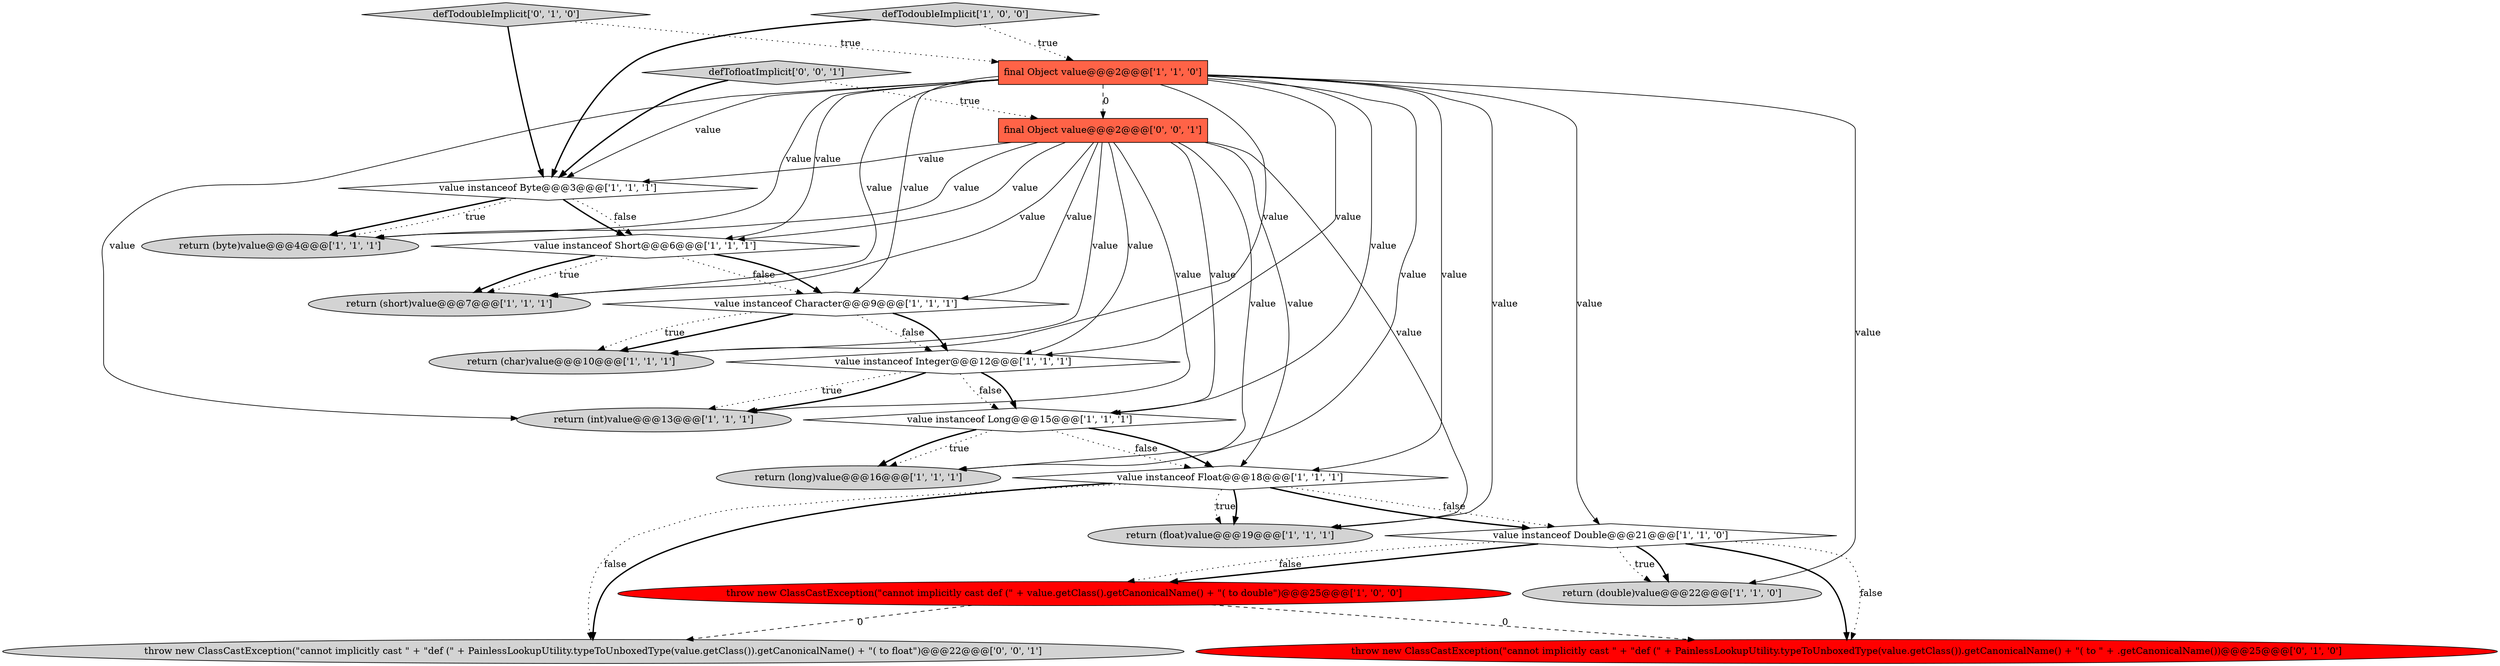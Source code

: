 digraph {
13 [style = filled, label = "return (byte)value@@@4@@@['1', '1', '1']", fillcolor = lightgray, shape = ellipse image = "AAA0AAABBB1BBB"];
0 [style = filled, label = "final Object value@@@2@@@['1', '1', '0']", fillcolor = tomato, shape = box image = "AAA0AAABBB1BBB"];
5 [style = filled, label = "return (int)value@@@13@@@['1', '1', '1']", fillcolor = lightgray, shape = ellipse image = "AAA0AAABBB1BBB"];
11 [style = filled, label = "return (short)value@@@7@@@['1', '1', '1']", fillcolor = lightgray, shape = ellipse image = "AAA0AAABBB1BBB"];
20 [style = filled, label = "final Object value@@@2@@@['0', '0', '1']", fillcolor = tomato, shape = box image = "AAA0AAABBB3BBB"];
18 [style = filled, label = "throw new ClassCastException(\"cannot implicitly cast \" + \"def (\" + PainlessLookupUtility.typeToUnboxedType(value.getClass()).getCanonicalName() + \"( to \" + .getCanonicalName())@@@25@@@['0', '1', '0']", fillcolor = red, shape = ellipse image = "AAA1AAABBB2BBB"];
19 [style = filled, label = "defTofloatImplicit['0', '0', '1']", fillcolor = lightgray, shape = diamond image = "AAA0AAABBB3BBB"];
21 [style = filled, label = "throw new ClassCastException(\"cannot implicitly cast \" + \"def (\" + PainlessLookupUtility.typeToUnboxedType(value.getClass()).getCanonicalName() + \"( to float\")@@@22@@@['0', '0', '1']", fillcolor = lightgray, shape = ellipse image = "AAA0AAABBB3BBB"];
9 [style = filled, label = "value instanceof Long@@@15@@@['1', '1', '1']", fillcolor = white, shape = diamond image = "AAA0AAABBB1BBB"];
10 [style = filled, label = "value instanceof Float@@@18@@@['1', '1', '1']", fillcolor = white, shape = diamond image = "AAA0AAABBB1BBB"];
6 [style = filled, label = "return (double)value@@@22@@@['1', '1', '0']", fillcolor = lightgray, shape = ellipse image = "AAA0AAABBB1BBB"];
2 [style = filled, label = "throw new ClassCastException(\"cannot implicitly cast def (\" + value.getClass().getCanonicalName() + \"( to double\")@@@25@@@['1', '0', '0']", fillcolor = red, shape = ellipse image = "AAA1AAABBB1BBB"];
4 [style = filled, label = "value instanceof Character@@@9@@@['1', '1', '1']", fillcolor = white, shape = diamond image = "AAA0AAABBB1BBB"];
12 [style = filled, label = "value instanceof Byte@@@3@@@['1', '1', '1']", fillcolor = white, shape = diamond image = "AAA0AAABBB1BBB"];
1 [style = filled, label = "return (long)value@@@16@@@['1', '1', '1']", fillcolor = lightgray, shape = ellipse image = "AAA0AAABBB1BBB"];
8 [style = filled, label = "value instanceof Short@@@6@@@['1', '1', '1']", fillcolor = white, shape = diamond image = "AAA0AAABBB1BBB"];
3 [style = filled, label = "return (float)value@@@19@@@['1', '1', '1']", fillcolor = lightgray, shape = ellipse image = "AAA0AAABBB1BBB"];
7 [style = filled, label = "value instanceof Double@@@21@@@['1', '1', '0']", fillcolor = white, shape = diamond image = "AAA0AAABBB1BBB"];
17 [style = filled, label = "defTodoubleImplicit['0', '1', '0']", fillcolor = lightgray, shape = diamond image = "AAA0AAABBB2BBB"];
15 [style = filled, label = "defTodoubleImplicit['1', '0', '0']", fillcolor = lightgray, shape = diamond image = "AAA0AAABBB1BBB"];
16 [style = filled, label = "value instanceof Integer@@@12@@@['1', '1', '1']", fillcolor = white, shape = diamond image = "AAA0AAABBB1BBB"];
14 [style = filled, label = "return (char)value@@@10@@@['1', '1', '1']", fillcolor = lightgray, shape = ellipse image = "AAA0AAABBB1BBB"];
10->7 [style = dotted, label="false"];
7->6 [style = dotted, label="true"];
17->0 [style = dotted, label="true"];
4->14 [style = bold, label=""];
20->9 [style = solid, label="value"];
0->8 [style = solid, label="value"];
16->9 [style = dotted, label="false"];
19->12 [style = bold, label=""];
19->20 [style = dotted, label="true"];
0->3 [style = solid, label="value"];
0->5 [style = solid, label="value"];
10->3 [style = dotted, label="true"];
0->12 [style = solid, label="value"];
8->4 [style = dotted, label="false"];
0->11 [style = solid, label="value"];
10->3 [style = bold, label=""];
0->16 [style = solid, label="value"];
10->21 [style = bold, label=""];
9->10 [style = bold, label=""];
4->14 [style = dotted, label="true"];
7->18 [style = dotted, label="false"];
0->20 [style = dashed, label="0"];
15->0 [style = dotted, label="true"];
10->7 [style = bold, label=""];
20->10 [style = solid, label="value"];
0->4 [style = solid, label="value"];
20->16 [style = solid, label="value"];
20->4 [style = solid, label="value"];
20->1 [style = solid, label="value"];
20->3 [style = solid, label="value"];
12->13 [style = bold, label=""];
12->8 [style = dotted, label="false"];
0->14 [style = solid, label="value"];
20->11 [style = solid, label="value"];
12->13 [style = dotted, label="true"];
0->6 [style = solid, label="value"];
17->12 [style = bold, label=""];
2->21 [style = dashed, label="0"];
12->8 [style = bold, label=""];
10->21 [style = dotted, label="false"];
20->8 [style = solid, label="value"];
7->2 [style = bold, label=""];
7->6 [style = bold, label=""];
16->5 [style = dotted, label="true"];
20->5 [style = solid, label="value"];
0->10 [style = solid, label="value"];
9->1 [style = dotted, label="true"];
7->2 [style = dotted, label="false"];
8->11 [style = dotted, label="true"];
16->5 [style = bold, label=""];
7->18 [style = bold, label=""];
2->18 [style = dashed, label="0"];
15->12 [style = bold, label=""];
0->1 [style = solid, label="value"];
20->14 [style = solid, label="value"];
20->12 [style = solid, label="value"];
8->4 [style = bold, label=""];
4->16 [style = dotted, label="false"];
0->13 [style = solid, label="value"];
9->1 [style = bold, label=""];
8->11 [style = bold, label=""];
9->10 [style = dotted, label="false"];
16->9 [style = bold, label=""];
4->16 [style = bold, label=""];
20->13 [style = solid, label="value"];
0->7 [style = solid, label="value"];
0->9 [style = solid, label="value"];
}
